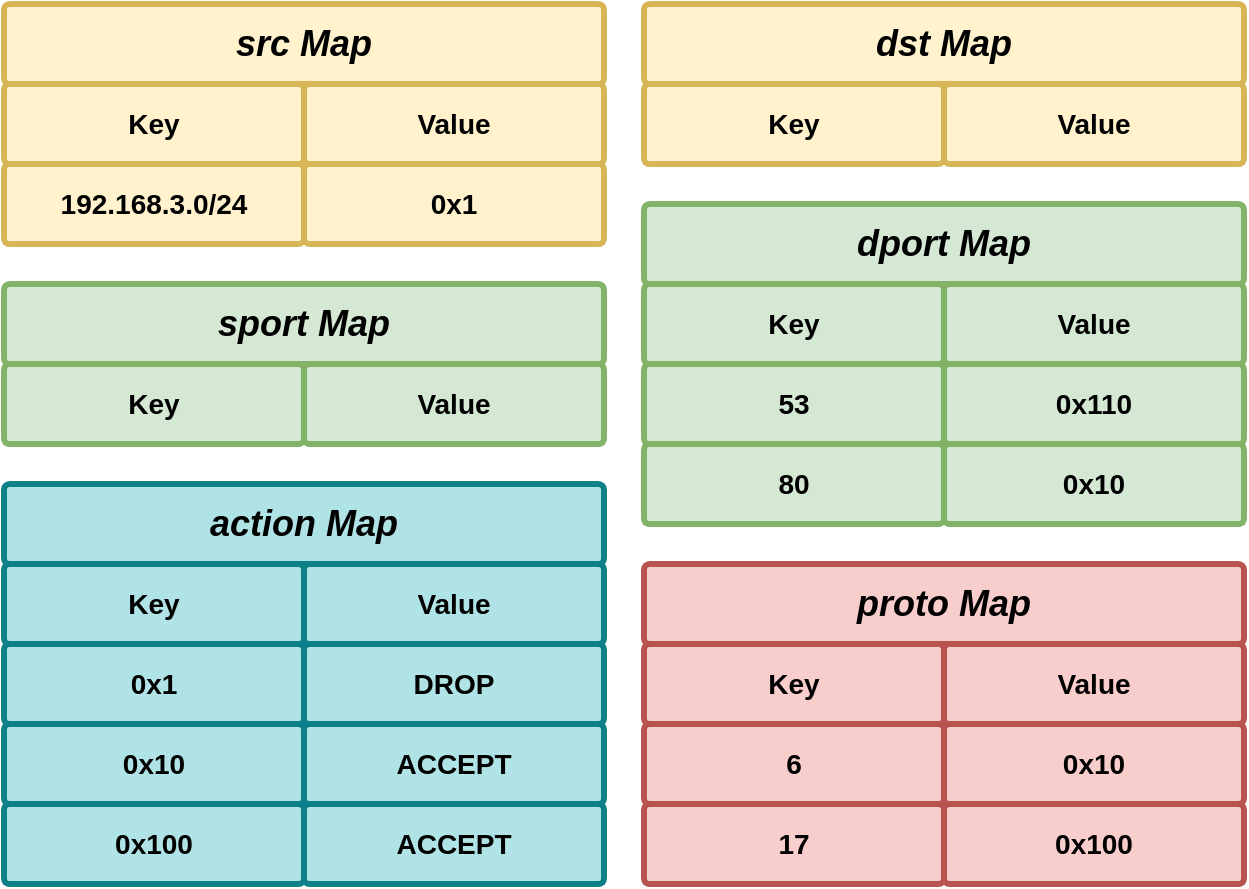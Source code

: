 <mxfile version="13.1.2" type="github">
  <diagram id="6a731a19-8d31-9384-78a2-239565b7b9f0" name="Page-1">
    <mxGraphModel dx="2282" dy="1522" grid="1" gridSize="10" guides="1" tooltips="1" connect="1" arrows="1" fold="1" page="1" pageScale="1" pageWidth="1169" pageHeight="827" background="#ffffff" math="0" shadow="0">
      <root>
        <mxCell id="0" />
        <mxCell id="1" parent="0" />
        <mxCell id="Mnyc61CYcTs_VfRObphj-1774" value="" style="group;fillColor=#fff2cc;strokeColor=#d6b656;" vertex="1" connectable="0" parent="1">
          <mxGeometry x="-180" y="20" width="300" height="40" as="geometry" />
        </mxCell>
        <mxCell id="Mnyc61CYcTs_VfRObphj-1771" value="Key" style="rounded=1;whiteSpace=wrap;html=1;shadow=0;labelBackgroundColor=none;strokeColor=#d6b656;strokeWidth=3;fillColor=#fff2cc;fontFamily=Helvetica;fontSize=14;align=center;spacing=5;arcSize=7;perimeterSpacing=2;fontStyle=1" vertex="1" parent="Mnyc61CYcTs_VfRObphj-1774">
          <mxGeometry width="150" height="40" as="geometry" />
        </mxCell>
        <mxCell id="Mnyc61CYcTs_VfRObphj-1773" value="Value" style="rounded=1;whiteSpace=wrap;html=1;shadow=0;labelBackgroundColor=none;strokeColor=#d6b656;strokeWidth=3;fillColor=#fff2cc;fontFamily=Helvetica;fontSize=14;align=center;spacing=5;arcSize=7;perimeterSpacing=2;fontStyle=1" vertex="1" parent="Mnyc61CYcTs_VfRObphj-1774">
          <mxGeometry x="150" width="150" height="40" as="geometry" />
        </mxCell>
        <mxCell id="Mnyc61CYcTs_VfRObphj-1776" value="&lt;font style=&quot;font-size: 18px&quot;&gt;&lt;i&gt;src Map&lt;/i&gt;&lt;/font&gt;" style="rounded=1;whiteSpace=wrap;html=1;shadow=0;labelBackgroundColor=none;strokeColor=#d6b656;strokeWidth=3;fillColor=#fff2cc;fontFamily=Helvetica;fontSize=14;align=center;spacing=5;arcSize=7;perimeterSpacing=2;fontStyle=1" vertex="1" parent="1">
          <mxGeometry x="-180" y="-20" width="300" height="40" as="geometry" />
        </mxCell>
        <mxCell id="Mnyc61CYcTs_VfRObphj-1778" value="" style="group;fillColor=#fff2cc;strokeColor=#d6b656;" vertex="1" connectable="0" parent="1">
          <mxGeometry x="-180" y="60" width="300" height="40" as="geometry" />
        </mxCell>
        <mxCell id="Mnyc61CYcTs_VfRObphj-1779" value="192.168.3.0/24" style="rounded=1;whiteSpace=wrap;html=1;shadow=0;labelBackgroundColor=none;strokeColor=#d6b656;strokeWidth=3;fillColor=#fff2cc;fontFamily=Helvetica;fontSize=14;align=center;spacing=5;arcSize=7;perimeterSpacing=2;fontStyle=1" vertex="1" parent="Mnyc61CYcTs_VfRObphj-1778">
          <mxGeometry width="150" height="40" as="geometry" />
        </mxCell>
        <mxCell id="Mnyc61CYcTs_VfRObphj-1780" value="0x1" style="rounded=1;whiteSpace=wrap;html=1;shadow=0;labelBackgroundColor=none;strokeColor=#d6b656;strokeWidth=3;fillColor=#fff2cc;fontFamily=Helvetica;fontSize=14;align=center;spacing=5;arcSize=7;perimeterSpacing=2;fontStyle=1" vertex="1" parent="Mnyc61CYcTs_VfRObphj-1778">
          <mxGeometry x="150" width="150" height="40" as="geometry" />
        </mxCell>
        <mxCell id="Mnyc61CYcTs_VfRObphj-1784" value="" style="group;fillColor=#d5e8d4;strokeColor=#82b366;" vertex="1" connectable="0" parent="1">
          <mxGeometry x="-180" y="160" width="300" height="40" as="geometry" />
        </mxCell>
        <mxCell id="Mnyc61CYcTs_VfRObphj-1785" value="Key" style="rounded=1;whiteSpace=wrap;html=1;shadow=0;labelBackgroundColor=none;strokeColor=#82b366;strokeWidth=3;fillColor=#d5e8d4;fontFamily=Helvetica;fontSize=14;align=center;spacing=5;arcSize=7;perimeterSpacing=2;fontStyle=1" vertex="1" parent="Mnyc61CYcTs_VfRObphj-1784">
          <mxGeometry width="150" height="40" as="geometry" />
        </mxCell>
        <mxCell id="Mnyc61CYcTs_VfRObphj-1786" value="Value" style="rounded=1;whiteSpace=wrap;html=1;shadow=0;labelBackgroundColor=none;strokeColor=#82b366;strokeWidth=3;fillColor=#d5e8d4;fontFamily=Helvetica;fontSize=14;align=center;spacing=5;arcSize=7;perimeterSpacing=2;fontStyle=1" vertex="1" parent="Mnyc61CYcTs_VfRObphj-1784">
          <mxGeometry x="150" width="150" height="40" as="geometry" />
        </mxCell>
        <mxCell id="Mnyc61CYcTs_VfRObphj-1787" value="&lt;i&gt;&lt;font style=&quot;font-size: 18px&quot;&gt;sport Map&lt;/font&gt;&lt;/i&gt;" style="rounded=1;whiteSpace=wrap;html=1;shadow=0;labelBackgroundColor=none;strokeColor=#82b366;strokeWidth=3;fillColor=#d5e8d4;fontFamily=Helvetica;fontSize=14;align=center;spacing=5;arcSize=7;perimeterSpacing=2;fontStyle=1" vertex="1" parent="1">
          <mxGeometry x="-180" y="120" width="300" height="40" as="geometry" />
        </mxCell>
        <mxCell id="Mnyc61CYcTs_VfRObphj-1791" value="" style="group;fillColor=#d5e8d4;strokeColor=#82b366;" vertex="1" connectable="0" parent="1">
          <mxGeometry x="140" y="120" width="300" height="40" as="geometry" />
        </mxCell>
        <mxCell id="Mnyc61CYcTs_VfRObphj-1792" value="Key" style="rounded=1;whiteSpace=wrap;html=1;shadow=0;labelBackgroundColor=none;strokeColor=#82b366;strokeWidth=3;fillColor=#d5e8d4;fontFamily=Helvetica;fontSize=14;align=center;spacing=5;arcSize=7;perimeterSpacing=2;fontStyle=1" vertex="1" parent="Mnyc61CYcTs_VfRObphj-1791">
          <mxGeometry width="150" height="40" as="geometry" />
        </mxCell>
        <mxCell id="Mnyc61CYcTs_VfRObphj-1793" value="Value" style="rounded=1;whiteSpace=wrap;html=1;shadow=0;labelBackgroundColor=none;strokeColor=#82b366;strokeWidth=3;fillColor=#d5e8d4;fontFamily=Helvetica;fontSize=14;align=center;spacing=5;arcSize=7;perimeterSpacing=2;fontStyle=1" vertex="1" parent="Mnyc61CYcTs_VfRObphj-1791">
          <mxGeometry x="150" width="150" height="40" as="geometry" />
        </mxCell>
        <mxCell id="Mnyc61CYcTs_VfRObphj-1794" value="&lt;font style=&quot;font-size: 18px&quot;&gt;&lt;i&gt;dport Map&lt;/i&gt;&lt;/font&gt;" style="rounded=1;whiteSpace=wrap;html=1;shadow=0;labelBackgroundColor=none;strokeColor=#82b366;strokeWidth=3;fillColor=#d5e8d4;fontFamily=Helvetica;fontSize=14;align=center;spacing=5;arcSize=7;perimeterSpacing=2;fontStyle=1" vertex="1" parent="1">
          <mxGeometry x="140" y="80" width="300" height="40" as="geometry" />
        </mxCell>
        <mxCell id="Mnyc61CYcTs_VfRObphj-1798" value="" style="group;fillColor=#d5e8d4;strokeColor=#82b366;" vertex="1" connectable="0" parent="1">
          <mxGeometry x="140" y="160" width="300" height="40" as="geometry" />
        </mxCell>
        <mxCell id="Mnyc61CYcTs_VfRObphj-1799" value="53" style="rounded=1;whiteSpace=wrap;html=1;shadow=0;labelBackgroundColor=none;strokeColor=#82b366;strokeWidth=3;fillColor=#d5e8d4;fontFamily=Helvetica;fontSize=14;align=center;spacing=5;arcSize=7;perimeterSpacing=2;fontStyle=1" vertex="1" parent="Mnyc61CYcTs_VfRObphj-1798">
          <mxGeometry width="150" height="40" as="geometry" />
        </mxCell>
        <mxCell id="Mnyc61CYcTs_VfRObphj-1800" value="0x110" style="rounded=1;whiteSpace=wrap;html=1;shadow=0;labelBackgroundColor=none;strokeColor=#82b366;strokeWidth=3;fillColor=#d5e8d4;fontFamily=Helvetica;fontSize=14;align=center;spacing=5;arcSize=7;perimeterSpacing=2;fontStyle=1" vertex="1" parent="Mnyc61CYcTs_VfRObphj-1798">
          <mxGeometry x="150" width="150" height="40" as="geometry" />
        </mxCell>
        <mxCell id="Mnyc61CYcTs_VfRObphj-1808" value="" style="group;fillColor=#d0cee2;strokeColor=#56517e;" vertex="1" connectable="0" parent="1">
          <mxGeometry x="140" y="200" width="300" height="40" as="geometry" />
        </mxCell>
        <mxCell id="Mnyc61CYcTs_VfRObphj-1809" value="80" style="rounded=1;whiteSpace=wrap;html=1;shadow=0;labelBackgroundColor=none;strokeColor=#82b366;strokeWidth=3;fillColor=#d5e8d4;fontFamily=Helvetica;fontSize=14;align=center;spacing=5;arcSize=7;perimeterSpacing=2;fontStyle=1" vertex="1" parent="Mnyc61CYcTs_VfRObphj-1808">
          <mxGeometry width="150" height="40" as="geometry" />
        </mxCell>
        <mxCell id="Mnyc61CYcTs_VfRObphj-1810" value="0x10" style="rounded=1;whiteSpace=wrap;html=1;shadow=0;labelBackgroundColor=none;strokeColor=#82b366;strokeWidth=3;fillColor=#d5e8d4;fontFamily=Helvetica;fontSize=14;align=center;spacing=5;arcSize=7;perimeterSpacing=2;fontStyle=1" vertex="1" parent="Mnyc61CYcTs_VfRObphj-1808">
          <mxGeometry x="150" width="150" height="40" as="geometry" />
        </mxCell>
        <mxCell id="Mnyc61CYcTs_VfRObphj-1811" value="" style="group;fillColor=#f8cecc;strokeColor=#b85450;" vertex="1" connectable="0" parent="1">
          <mxGeometry x="140" y="300" width="300" height="40" as="geometry" />
        </mxCell>
        <mxCell id="Mnyc61CYcTs_VfRObphj-1812" value="Key" style="rounded=1;whiteSpace=wrap;html=1;shadow=0;labelBackgroundColor=none;strokeColor=#b85450;strokeWidth=3;fillColor=#f8cecc;fontFamily=Helvetica;fontSize=14;align=center;spacing=5;arcSize=7;perimeterSpacing=2;fontStyle=1" vertex="1" parent="Mnyc61CYcTs_VfRObphj-1811">
          <mxGeometry width="150" height="40" as="geometry" />
        </mxCell>
        <mxCell id="Mnyc61CYcTs_VfRObphj-1813" value="Value" style="rounded=1;whiteSpace=wrap;html=1;shadow=0;labelBackgroundColor=none;strokeColor=#b85450;strokeWidth=3;fillColor=#f8cecc;fontFamily=Helvetica;fontSize=14;align=center;spacing=5;arcSize=7;perimeterSpacing=2;fontStyle=1" vertex="1" parent="Mnyc61CYcTs_VfRObphj-1811">
          <mxGeometry x="150" width="150" height="40" as="geometry" />
        </mxCell>
        <mxCell id="Mnyc61CYcTs_VfRObphj-1814" value="&lt;font style=&quot;font-size: 18px&quot;&gt;&lt;i&gt;proto Map&lt;/i&gt;&lt;/font&gt;" style="rounded=1;whiteSpace=wrap;html=1;shadow=0;labelBackgroundColor=none;strokeColor=#b85450;strokeWidth=3;fillColor=#f8cecc;fontFamily=Helvetica;fontSize=14;align=center;spacing=5;arcSize=7;perimeterSpacing=2;fontStyle=1" vertex="1" parent="1">
          <mxGeometry x="140" y="260" width="300" height="40" as="geometry" />
        </mxCell>
        <mxCell id="Mnyc61CYcTs_VfRObphj-1815" value="" style="group;fillColor=#f8cecc;strokeColor=#b85450;" vertex="1" connectable="0" parent="1">
          <mxGeometry x="140" y="340" width="300" height="40" as="geometry" />
        </mxCell>
        <mxCell id="Mnyc61CYcTs_VfRObphj-1816" value="6" style="rounded=1;whiteSpace=wrap;html=1;shadow=0;labelBackgroundColor=none;strokeColor=#b85450;strokeWidth=3;fillColor=#f8cecc;fontFamily=Helvetica;fontSize=14;align=center;spacing=5;arcSize=7;perimeterSpacing=2;fontStyle=1" vertex="1" parent="Mnyc61CYcTs_VfRObphj-1815">
          <mxGeometry width="150" height="40" as="geometry" />
        </mxCell>
        <mxCell id="Mnyc61CYcTs_VfRObphj-1817" value="0x10" style="rounded=1;whiteSpace=wrap;html=1;shadow=0;labelBackgroundColor=none;strokeColor=#b85450;strokeWidth=3;fillColor=#f8cecc;fontFamily=Helvetica;fontSize=14;align=center;spacing=5;arcSize=7;perimeterSpacing=2;fontStyle=1" vertex="1" parent="Mnyc61CYcTs_VfRObphj-1815">
          <mxGeometry x="150" width="150" height="40" as="geometry" />
        </mxCell>
        <mxCell id="Mnyc61CYcTs_VfRObphj-1818" value="" style="group;fillColor=#f8cecc;strokeColor=#b85450;" vertex="1" connectable="0" parent="1">
          <mxGeometry x="140" y="380" width="300" height="40" as="geometry" />
        </mxCell>
        <mxCell id="Mnyc61CYcTs_VfRObphj-1819" value="17" style="rounded=1;whiteSpace=wrap;html=1;shadow=0;labelBackgroundColor=none;strokeColor=#b85450;strokeWidth=3;fillColor=#f8cecc;fontFamily=Helvetica;fontSize=14;align=center;spacing=5;arcSize=7;perimeterSpacing=2;fontStyle=1" vertex="1" parent="Mnyc61CYcTs_VfRObphj-1818">
          <mxGeometry width="150" height="40" as="geometry" />
        </mxCell>
        <mxCell id="Mnyc61CYcTs_VfRObphj-1820" value="0x100" style="rounded=1;whiteSpace=wrap;html=1;shadow=0;labelBackgroundColor=none;strokeColor=#b85450;strokeWidth=3;fillColor=#f8cecc;fontFamily=Helvetica;fontSize=14;align=center;spacing=5;arcSize=7;perimeterSpacing=2;fontStyle=1" vertex="1" parent="Mnyc61CYcTs_VfRObphj-1818">
          <mxGeometry x="150" width="150" height="40" as="geometry" />
        </mxCell>
        <mxCell id="Mnyc61CYcTs_VfRObphj-1824" value="" style="group;fillColor=#fff2cc;strokeColor=#d6b656;" vertex="1" connectable="0" parent="1">
          <mxGeometry x="140" y="20" width="300" height="40" as="geometry" />
        </mxCell>
        <mxCell id="Mnyc61CYcTs_VfRObphj-1825" value="Key" style="rounded=1;whiteSpace=wrap;html=1;shadow=0;labelBackgroundColor=none;strokeColor=#d6b656;strokeWidth=3;fillColor=#fff2cc;fontFamily=Helvetica;fontSize=14;align=center;spacing=5;arcSize=7;perimeterSpacing=2;fontStyle=1" vertex="1" parent="Mnyc61CYcTs_VfRObphj-1824">
          <mxGeometry width="150" height="40" as="geometry" />
        </mxCell>
        <mxCell id="Mnyc61CYcTs_VfRObphj-1826" value="Value" style="rounded=1;whiteSpace=wrap;html=1;shadow=0;labelBackgroundColor=none;strokeColor=#d6b656;strokeWidth=3;fillColor=#fff2cc;fontFamily=Helvetica;fontSize=14;align=center;spacing=5;arcSize=7;perimeterSpacing=2;fontStyle=1" vertex="1" parent="Mnyc61CYcTs_VfRObphj-1824">
          <mxGeometry x="150" width="150" height="40" as="geometry" />
        </mxCell>
        <mxCell id="Mnyc61CYcTs_VfRObphj-1827" value="&lt;font style=&quot;font-size: 18px&quot;&gt;&lt;i&gt;dst Map&lt;/i&gt;&lt;/font&gt;" style="rounded=1;whiteSpace=wrap;html=1;shadow=0;labelBackgroundColor=none;strokeColor=#d6b656;strokeWidth=3;fillColor=#fff2cc;fontFamily=Helvetica;fontSize=14;align=center;spacing=5;arcSize=7;perimeterSpacing=2;fontStyle=1" vertex="1" parent="1">
          <mxGeometry x="140" y="-20" width="300" height="40" as="geometry" />
        </mxCell>
        <mxCell id="Mnyc61CYcTs_VfRObphj-1831" value="" style="group;fillColor=#b0e3e6;strokeColor=#0e8088;" vertex="1" connectable="0" parent="1">
          <mxGeometry x="-180" y="260" width="300" height="40" as="geometry" />
        </mxCell>
        <mxCell id="Mnyc61CYcTs_VfRObphj-1832" value="Key" style="rounded=1;whiteSpace=wrap;html=1;shadow=0;labelBackgroundColor=none;strokeColor=#0e8088;strokeWidth=3;fillColor=#b0e3e6;fontFamily=Helvetica;fontSize=14;align=center;spacing=5;arcSize=7;perimeterSpacing=2;fontStyle=1" vertex="1" parent="Mnyc61CYcTs_VfRObphj-1831">
          <mxGeometry width="150" height="40" as="geometry" />
        </mxCell>
        <mxCell id="Mnyc61CYcTs_VfRObphj-1833" value="Value" style="rounded=1;whiteSpace=wrap;html=1;shadow=0;labelBackgroundColor=none;strokeColor=#0e8088;strokeWidth=3;fillColor=#b0e3e6;fontFamily=Helvetica;fontSize=14;align=center;spacing=5;arcSize=7;perimeterSpacing=2;fontStyle=1" vertex="1" parent="Mnyc61CYcTs_VfRObphj-1831">
          <mxGeometry x="150" width="150" height="40" as="geometry" />
        </mxCell>
        <mxCell id="Mnyc61CYcTs_VfRObphj-1834" value="&lt;i&gt;&lt;font style=&quot;font-size: 18px&quot;&gt;action Map&lt;/font&gt;&lt;/i&gt;" style="rounded=1;whiteSpace=wrap;html=1;shadow=0;labelBackgroundColor=none;strokeColor=#0e8088;strokeWidth=3;fillColor=#b0e3e6;fontFamily=Helvetica;fontSize=14;align=center;spacing=5;arcSize=7;perimeterSpacing=2;fontStyle=1" vertex="1" parent="1">
          <mxGeometry x="-180" y="220" width="300" height="40" as="geometry" />
        </mxCell>
        <mxCell id="Mnyc61CYcTs_VfRObphj-1835" value="" style="group;fillColor=#b0e3e6;strokeColor=#0e8088;" vertex="1" connectable="0" parent="1">
          <mxGeometry x="-180" y="300" width="300" height="40" as="geometry" />
        </mxCell>
        <mxCell id="Mnyc61CYcTs_VfRObphj-1836" value="0x1" style="rounded=1;whiteSpace=wrap;html=1;shadow=0;labelBackgroundColor=none;strokeColor=#0e8088;strokeWidth=3;fillColor=#b0e3e6;fontFamily=Helvetica;fontSize=14;align=center;spacing=5;arcSize=7;perimeterSpacing=2;fontStyle=1" vertex="1" parent="Mnyc61CYcTs_VfRObphj-1835">
          <mxGeometry width="150" height="40" as="geometry" />
        </mxCell>
        <mxCell id="Mnyc61CYcTs_VfRObphj-1837" value="DROP" style="rounded=1;whiteSpace=wrap;html=1;shadow=0;labelBackgroundColor=none;strokeColor=#0e8088;strokeWidth=3;fillColor=#b0e3e6;fontFamily=Helvetica;fontSize=14;align=center;spacing=5;arcSize=7;perimeterSpacing=2;fontStyle=1" vertex="1" parent="Mnyc61CYcTs_VfRObphj-1835">
          <mxGeometry x="150" width="150" height="40" as="geometry" />
        </mxCell>
        <mxCell id="Mnyc61CYcTs_VfRObphj-1838" value="" style="group;fillColor=#b0e3e6;strokeColor=#0e8088;" vertex="1" connectable="0" parent="1">
          <mxGeometry x="-180" y="340" width="300" height="40" as="geometry" />
        </mxCell>
        <mxCell id="Mnyc61CYcTs_VfRObphj-1839" value="0x10" style="rounded=1;whiteSpace=wrap;html=1;shadow=0;labelBackgroundColor=none;strokeColor=#0e8088;strokeWidth=3;fillColor=#b0e3e6;fontFamily=Helvetica;fontSize=14;align=center;spacing=5;arcSize=7;perimeterSpacing=2;fontStyle=1" vertex="1" parent="Mnyc61CYcTs_VfRObphj-1838">
          <mxGeometry width="150" height="40" as="geometry" />
        </mxCell>
        <mxCell id="Mnyc61CYcTs_VfRObphj-1840" value="ACCEPT" style="rounded=1;whiteSpace=wrap;html=1;shadow=0;labelBackgroundColor=none;strokeColor=#0e8088;strokeWidth=3;fillColor=#b0e3e6;fontFamily=Helvetica;fontSize=14;align=center;spacing=5;arcSize=7;perimeterSpacing=2;fontStyle=1" vertex="1" parent="Mnyc61CYcTs_VfRObphj-1838">
          <mxGeometry x="150" width="150" height="40" as="geometry" />
        </mxCell>
        <mxCell id="Mnyc61CYcTs_VfRObphj-1841" value="" style="group;fillColor=#b0e3e6;strokeColor=#0e8088;" vertex="1" connectable="0" parent="1">
          <mxGeometry x="-180" y="380" width="300" height="40" as="geometry" />
        </mxCell>
        <mxCell id="Mnyc61CYcTs_VfRObphj-1842" value="0x100" style="rounded=1;whiteSpace=wrap;html=1;shadow=0;labelBackgroundColor=none;strokeColor=#0e8088;strokeWidth=3;fillColor=#b0e3e6;fontFamily=Helvetica;fontSize=14;align=center;spacing=5;arcSize=7;perimeterSpacing=2;fontStyle=1" vertex="1" parent="Mnyc61CYcTs_VfRObphj-1841">
          <mxGeometry width="150" height="40" as="geometry" />
        </mxCell>
        <mxCell id="Mnyc61CYcTs_VfRObphj-1843" value="ACCEPT" style="rounded=1;whiteSpace=wrap;html=1;shadow=0;labelBackgroundColor=none;strokeColor=#0e8088;strokeWidth=3;fillColor=#b0e3e6;fontFamily=Helvetica;fontSize=14;align=center;spacing=5;arcSize=7;perimeterSpacing=2;fontStyle=1" vertex="1" parent="Mnyc61CYcTs_VfRObphj-1841">
          <mxGeometry x="150" width="150" height="40" as="geometry" />
        </mxCell>
      </root>
    </mxGraphModel>
  </diagram>
</mxfile>
